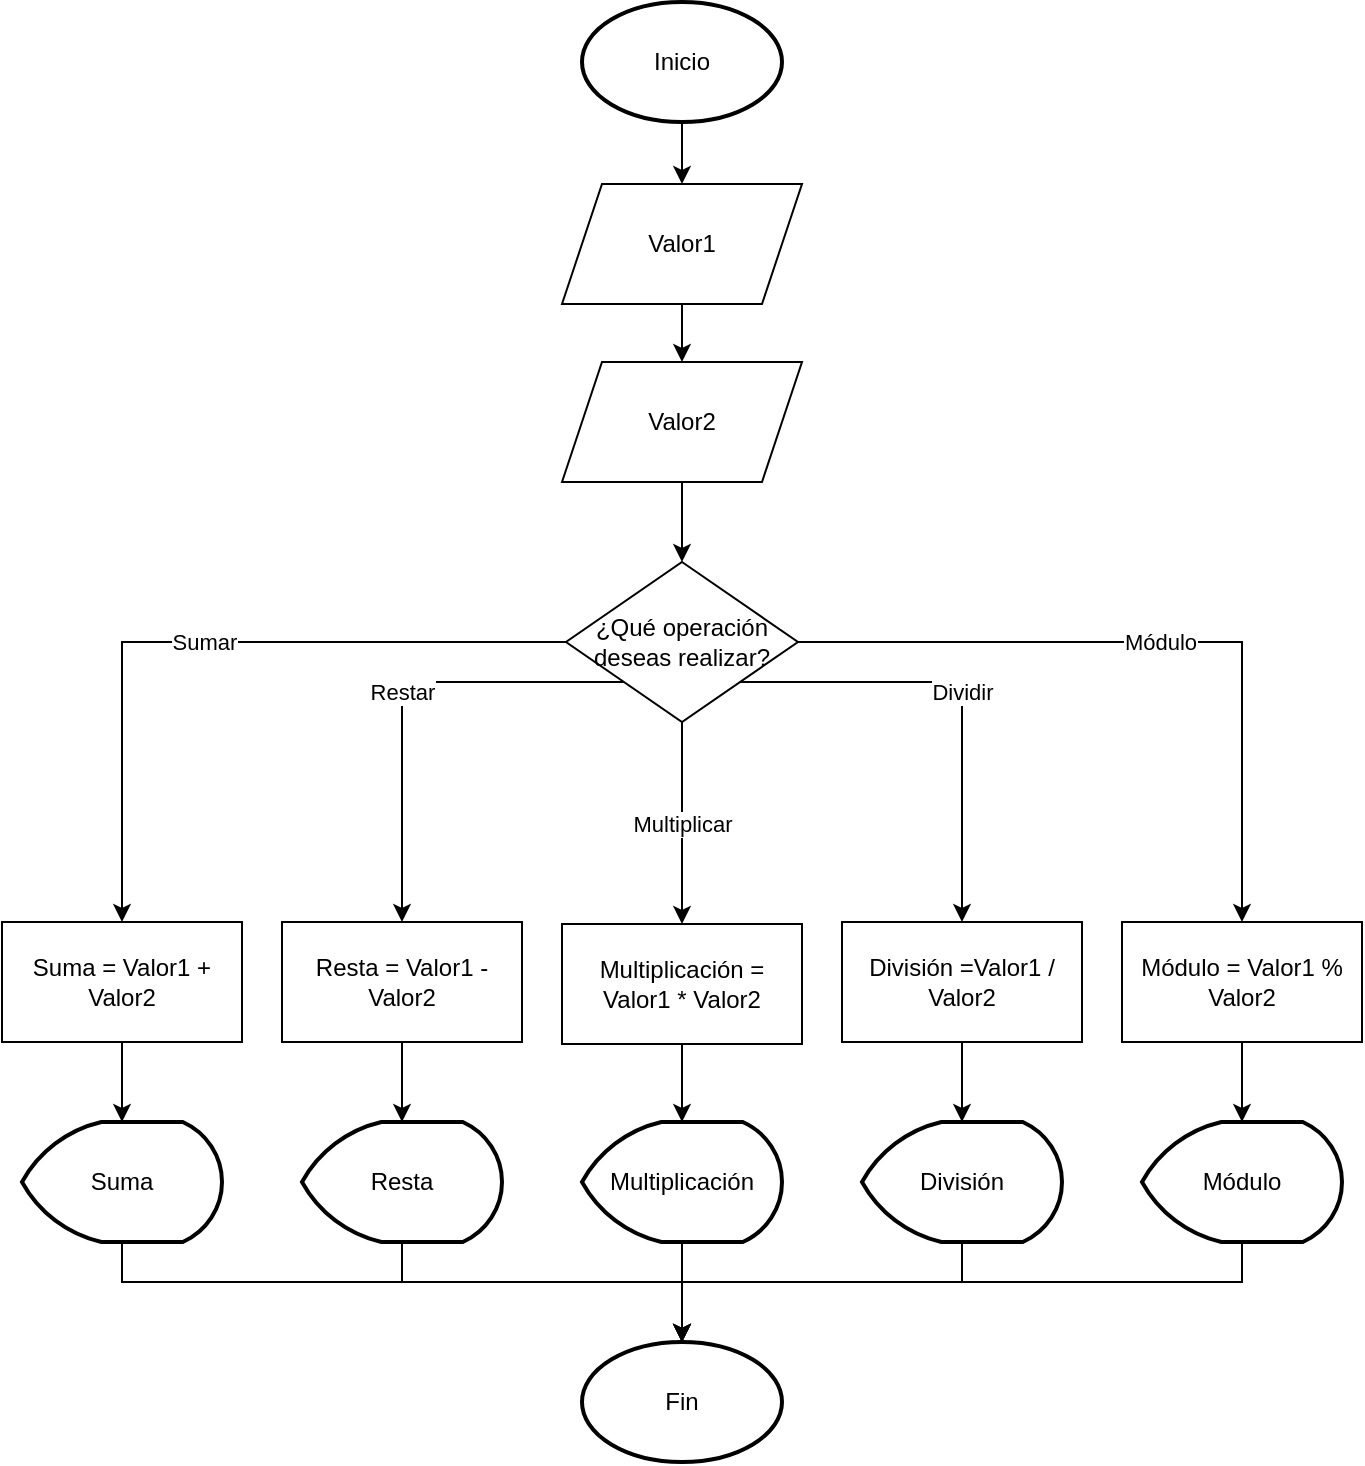 <mxfile version="13.7.7" type="device"><diagram id="C5RBs43oDa-KdzZeNtuy" name="Page-1"><mxGraphModel dx="1209" dy="663" grid="1" gridSize="10" guides="1" tooltips="1" connect="1" arrows="1" fold="1" page="1" pageScale="1" pageWidth="827" pageHeight="1169" math="0" shadow="0"><root><mxCell id="WIyWlLk6GJQsqaUBKTNV-0"/><mxCell id="WIyWlLk6GJQsqaUBKTNV-1" parent="WIyWlLk6GJQsqaUBKTNV-0"/><mxCell id="7LG4D_YBEhVA26VD95nh-5" style="edgeStyle=orthogonalEdgeStyle;rounded=0;orthogonalLoop=1;jettySize=auto;html=1;entryX=0.5;entryY=0;entryDx=0;entryDy=0;" edge="1" parent="WIyWlLk6GJQsqaUBKTNV-1" source="7LG4D_YBEhVA26VD95nh-2" target="7LG4D_YBEhVA26VD95nh-3"><mxGeometry relative="1" as="geometry"/></mxCell><mxCell id="7LG4D_YBEhVA26VD95nh-2" value="Valor1" style="shape=parallelogram;perimeter=parallelogramPerimeter;whiteSpace=wrap;html=1;fixedSize=1;" vertex="1" parent="WIyWlLk6GJQsqaUBKTNV-1"><mxGeometry x="354" y="131" width="120" height="60" as="geometry"/></mxCell><mxCell id="7LG4D_YBEhVA26VD95nh-7" style="edgeStyle=orthogonalEdgeStyle;rounded=0;orthogonalLoop=1;jettySize=auto;html=1;" edge="1" parent="WIyWlLk6GJQsqaUBKTNV-1" source="7LG4D_YBEhVA26VD95nh-3" target="7LG4D_YBEhVA26VD95nh-6"><mxGeometry relative="1" as="geometry"/></mxCell><mxCell id="7LG4D_YBEhVA26VD95nh-3" value="Valor2" style="shape=parallelogram;perimeter=parallelogramPerimeter;whiteSpace=wrap;html=1;fixedSize=1;" vertex="1" parent="WIyWlLk6GJQsqaUBKTNV-1"><mxGeometry x="354" y="220" width="120" height="60" as="geometry"/></mxCell><mxCell id="7LG4D_YBEhVA26VD95nh-19" value="Multiplicar" style="edgeStyle=orthogonalEdgeStyle;rounded=0;orthogonalLoop=1;jettySize=auto;html=1;entryX=0.5;entryY=0;entryDx=0;entryDy=0;" edge="1" parent="WIyWlLk6GJQsqaUBKTNV-1" source="7LG4D_YBEhVA26VD95nh-6" target="7LG4D_YBEhVA26VD95nh-16"><mxGeometry relative="1" as="geometry"/></mxCell><mxCell id="7LG4D_YBEhVA26VD95nh-20" value="Sumar" style="edgeStyle=orthogonalEdgeStyle;rounded=0;orthogonalLoop=1;jettySize=auto;html=1;" edge="1" parent="WIyWlLk6GJQsqaUBKTNV-1" source="7LG4D_YBEhVA26VD95nh-6" target="7LG4D_YBEhVA26VD95nh-14"><mxGeometry relative="1" as="geometry"/></mxCell><mxCell id="7LG4D_YBEhVA26VD95nh-21" value="Módulo" style="edgeStyle=orthogonalEdgeStyle;rounded=0;orthogonalLoop=1;jettySize=auto;html=1;entryX=0.5;entryY=0;entryDx=0;entryDy=0;" edge="1" parent="WIyWlLk6GJQsqaUBKTNV-1" source="7LG4D_YBEhVA26VD95nh-6" target="7LG4D_YBEhVA26VD95nh-18"><mxGeometry relative="1" as="geometry"/></mxCell><mxCell id="7LG4D_YBEhVA26VD95nh-22" value="Restar" style="edgeStyle=orthogonalEdgeStyle;rounded=0;orthogonalLoop=1;jettySize=auto;html=1;exitX=0;exitY=1;exitDx=0;exitDy=0;entryX=0.5;entryY=0;entryDx=0;entryDy=0;" edge="1" parent="WIyWlLk6GJQsqaUBKTNV-1" source="7LG4D_YBEhVA26VD95nh-6" target="7LG4D_YBEhVA26VD95nh-15"><mxGeometry relative="1" as="geometry"><Array as="points"><mxPoint x="274" y="380"/></Array></mxGeometry></mxCell><mxCell id="7LG4D_YBEhVA26VD95nh-23" value="Dividir" style="edgeStyle=orthogonalEdgeStyle;rounded=0;orthogonalLoop=1;jettySize=auto;html=1;exitX=1;exitY=1;exitDx=0;exitDy=0;entryX=0.5;entryY=0;entryDx=0;entryDy=0;" edge="1" parent="WIyWlLk6GJQsqaUBKTNV-1" source="7LG4D_YBEhVA26VD95nh-6" target="7LG4D_YBEhVA26VD95nh-17"><mxGeometry relative="1" as="geometry"><Array as="points"><mxPoint x="554" y="380"/></Array></mxGeometry></mxCell><mxCell id="7LG4D_YBEhVA26VD95nh-6" value="¿Qué operación deseas realizar?" style="rhombus;whiteSpace=wrap;html=1;" vertex="1" parent="WIyWlLk6GJQsqaUBKTNV-1"><mxGeometry x="356" y="320" width="116" height="80" as="geometry"/></mxCell><mxCell id="7LG4D_YBEhVA26VD95nh-13" style="edgeStyle=orthogonalEdgeStyle;rounded=0;orthogonalLoop=1;jettySize=auto;html=1;entryX=0.5;entryY=0;entryDx=0;entryDy=0;" edge="1" parent="WIyWlLk6GJQsqaUBKTNV-1" source="7LG4D_YBEhVA26VD95nh-11" target="7LG4D_YBEhVA26VD95nh-2"><mxGeometry relative="1" as="geometry"/></mxCell><mxCell id="7LG4D_YBEhVA26VD95nh-11" value="Inicio" style="strokeWidth=2;html=1;shape=mxgraph.flowchart.start_1;whiteSpace=wrap;" vertex="1" parent="WIyWlLk6GJQsqaUBKTNV-1"><mxGeometry x="364" y="40" width="100" height="60" as="geometry"/></mxCell><mxCell id="7LG4D_YBEhVA26VD95nh-30" style="edgeStyle=orthogonalEdgeStyle;rounded=0;orthogonalLoop=1;jettySize=auto;html=1;entryX=0.5;entryY=0;entryDx=0;entryDy=0;entryPerimeter=0;" edge="1" parent="WIyWlLk6GJQsqaUBKTNV-1" source="7LG4D_YBEhVA26VD95nh-14" target="7LG4D_YBEhVA26VD95nh-27"><mxGeometry relative="1" as="geometry"/></mxCell><mxCell id="7LG4D_YBEhVA26VD95nh-14" value="Suma = Valor1 + Valor2" style="rounded=0;whiteSpace=wrap;html=1;" vertex="1" parent="WIyWlLk6GJQsqaUBKTNV-1"><mxGeometry x="74" y="500" width="120" height="60" as="geometry"/></mxCell><mxCell id="7LG4D_YBEhVA26VD95nh-31" style="edgeStyle=orthogonalEdgeStyle;rounded=0;orthogonalLoop=1;jettySize=auto;html=1;entryX=0.5;entryY=0;entryDx=0;entryDy=0;entryPerimeter=0;" edge="1" parent="WIyWlLk6GJQsqaUBKTNV-1" source="7LG4D_YBEhVA26VD95nh-15" target="7LG4D_YBEhVA26VD95nh-26"><mxGeometry relative="1" as="geometry"/></mxCell><mxCell id="7LG4D_YBEhVA26VD95nh-15" value="Resta = Valor1 - Valor2" style="rounded=0;whiteSpace=wrap;html=1;" vertex="1" parent="WIyWlLk6GJQsqaUBKTNV-1"><mxGeometry x="214" y="500" width="120" height="60" as="geometry"/></mxCell><mxCell id="7LG4D_YBEhVA26VD95nh-32" style="edgeStyle=orthogonalEdgeStyle;rounded=0;orthogonalLoop=1;jettySize=auto;html=1;entryX=0.5;entryY=0;entryDx=0;entryDy=0;entryPerimeter=0;" edge="1" parent="WIyWlLk6GJQsqaUBKTNV-1" source="7LG4D_YBEhVA26VD95nh-16" target="7LG4D_YBEhVA26VD95nh-25"><mxGeometry relative="1" as="geometry"/></mxCell><mxCell id="7LG4D_YBEhVA26VD95nh-16" value="Multiplicación = Valor1 * Valor2" style="rounded=0;whiteSpace=wrap;html=1;" vertex="1" parent="WIyWlLk6GJQsqaUBKTNV-1"><mxGeometry x="354" y="501" width="120" height="60" as="geometry"/></mxCell><mxCell id="7LG4D_YBEhVA26VD95nh-33" style="edgeStyle=orthogonalEdgeStyle;rounded=0;orthogonalLoop=1;jettySize=auto;html=1;entryX=0.5;entryY=0;entryDx=0;entryDy=0;entryPerimeter=0;" edge="1" parent="WIyWlLk6GJQsqaUBKTNV-1" source="7LG4D_YBEhVA26VD95nh-17" target="7LG4D_YBEhVA26VD95nh-28"><mxGeometry relative="1" as="geometry"/></mxCell><mxCell id="7LG4D_YBEhVA26VD95nh-17" value="División =Valor1 / Valor2" style="rounded=0;whiteSpace=wrap;html=1;" vertex="1" parent="WIyWlLk6GJQsqaUBKTNV-1"><mxGeometry x="494" y="500" width="120" height="60" as="geometry"/></mxCell><mxCell id="7LG4D_YBEhVA26VD95nh-34" style="edgeStyle=orthogonalEdgeStyle;rounded=0;orthogonalLoop=1;jettySize=auto;html=1;entryX=0.5;entryY=0;entryDx=0;entryDy=0;entryPerimeter=0;" edge="1" parent="WIyWlLk6GJQsqaUBKTNV-1" source="7LG4D_YBEhVA26VD95nh-18" target="7LG4D_YBEhVA26VD95nh-29"><mxGeometry relative="1" as="geometry"/></mxCell><mxCell id="7LG4D_YBEhVA26VD95nh-18" value="Módulo = Valor1 % Valor2" style="rounded=0;whiteSpace=wrap;html=1;" vertex="1" parent="WIyWlLk6GJQsqaUBKTNV-1"><mxGeometry x="634" y="500" width="120" height="60" as="geometry"/></mxCell><mxCell id="7LG4D_YBEhVA26VD95nh-24" value="Fin" style="strokeWidth=2;html=1;shape=mxgraph.flowchart.start_1;whiteSpace=wrap;" vertex="1" parent="WIyWlLk6GJQsqaUBKTNV-1"><mxGeometry x="364" y="710" width="100" height="60" as="geometry"/></mxCell><mxCell id="7LG4D_YBEhVA26VD95nh-37" style="edgeStyle=orthogonalEdgeStyle;rounded=0;orthogonalLoop=1;jettySize=auto;html=1;" edge="1" parent="WIyWlLk6GJQsqaUBKTNV-1" source="7LG4D_YBEhVA26VD95nh-25"><mxGeometry relative="1" as="geometry"><mxPoint x="414" y="710" as="targetPoint"/></mxGeometry></mxCell><mxCell id="7LG4D_YBEhVA26VD95nh-25" value="Multiplicación" style="strokeWidth=2;html=1;shape=mxgraph.flowchart.display;whiteSpace=wrap;" vertex="1" parent="WIyWlLk6GJQsqaUBKTNV-1"><mxGeometry x="364" y="600" width="100" height="60" as="geometry"/></mxCell><mxCell id="7LG4D_YBEhVA26VD95nh-36" style="edgeStyle=orthogonalEdgeStyle;rounded=0;orthogonalLoop=1;jettySize=auto;html=1;" edge="1" parent="WIyWlLk6GJQsqaUBKTNV-1" source="7LG4D_YBEhVA26VD95nh-26" target="7LG4D_YBEhVA26VD95nh-24"><mxGeometry relative="1" as="geometry"><Array as="points"><mxPoint x="274" y="680"/><mxPoint x="414" y="680"/></Array></mxGeometry></mxCell><mxCell id="7LG4D_YBEhVA26VD95nh-26" value="Resta" style="strokeWidth=2;html=1;shape=mxgraph.flowchart.display;whiteSpace=wrap;" vertex="1" parent="WIyWlLk6GJQsqaUBKTNV-1"><mxGeometry x="224" y="600" width="100" height="60" as="geometry"/></mxCell><mxCell id="7LG4D_YBEhVA26VD95nh-35" style="edgeStyle=orthogonalEdgeStyle;rounded=0;orthogonalLoop=1;jettySize=auto;html=1;" edge="1" parent="WIyWlLk6GJQsqaUBKTNV-1" source="7LG4D_YBEhVA26VD95nh-27" target="7LG4D_YBEhVA26VD95nh-24"><mxGeometry relative="1" as="geometry"><Array as="points"><mxPoint x="134" y="680"/><mxPoint x="414" y="680"/></Array></mxGeometry></mxCell><mxCell id="7LG4D_YBEhVA26VD95nh-27" value="Suma" style="strokeWidth=2;html=1;shape=mxgraph.flowchart.display;whiteSpace=wrap;" vertex="1" parent="WIyWlLk6GJQsqaUBKTNV-1"><mxGeometry x="84" y="600" width="100" height="60" as="geometry"/></mxCell><mxCell id="7LG4D_YBEhVA26VD95nh-38" style="edgeStyle=orthogonalEdgeStyle;rounded=0;orthogonalLoop=1;jettySize=auto;html=1;" edge="1" parent="WIyWlLk6GJQsqaUBKTNV-1" source="7LG4D_YBEhVA26VD95nh-28" target="7LG4D_YBEhVA26VD95nh-24"><mxGeometry relative="1" as="geometry"><Array as="points"><mxPoint x="554" y="680"/><mxPoint x="414" y="680"/></Array></mxGeometry></mxCell><mxCell id="7LG4D_YBEhVA26VD95nh-28" value="División" style="strokeWidth=2;html=1;shape=mxgraph.flowchart.display;whiteSpace=wrap;" vertex="1" parent="WIyWlLk6GJQsqaUBKTNV-1"><mxGeometry x="504" y="600" width="100" height="60" as="geometry"/></mxCell><mxCell id="7LG4D_YBEhVA26VD95nh-39" style="edgeStyle=orthogonalEdgeStyle;rounded=0;orthogonalLoop=1;jettySize=auto;html=1;" edge="1" parent="WIyWlLk6GJQsqaUBKTNV-1" source="7LG4D_YBEhVA26VD95nh-29" target="7LG4D_YBEhVA26VD95nh-24"><mxGeometry relative="1" as="geometry"><Array as="points"><mxPoint x="694" y="680"/><mxPoint x="414" y="680"/></Array></mxGeometry></mxCell><mxCell id="7LG4D_YBEhVA26VD95nh-29" value="Módulo" style="strokeWidth=2;html=1;shape=mxgraph.flowchart.display;whiteSpace=wrap;" vertex="1" parent="WIyWlLk6GJQsqaUBKTNV-1"><mxGeometry x="644" y="600" width="100" height="60" as="geometry"/></mxCell></root></mxGraphModel></diagram></mxfile>